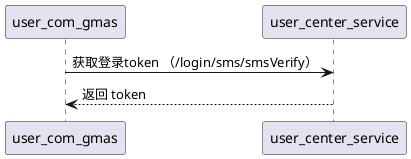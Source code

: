 @startuml
' user_com_gmas -> Bob: Another authentication Request
user_com_gmas -> user_center_service: 获取登录token （/login/sms/smsVerify）

user_com_gmas <-- user_center_service: 返回 token
@enduml